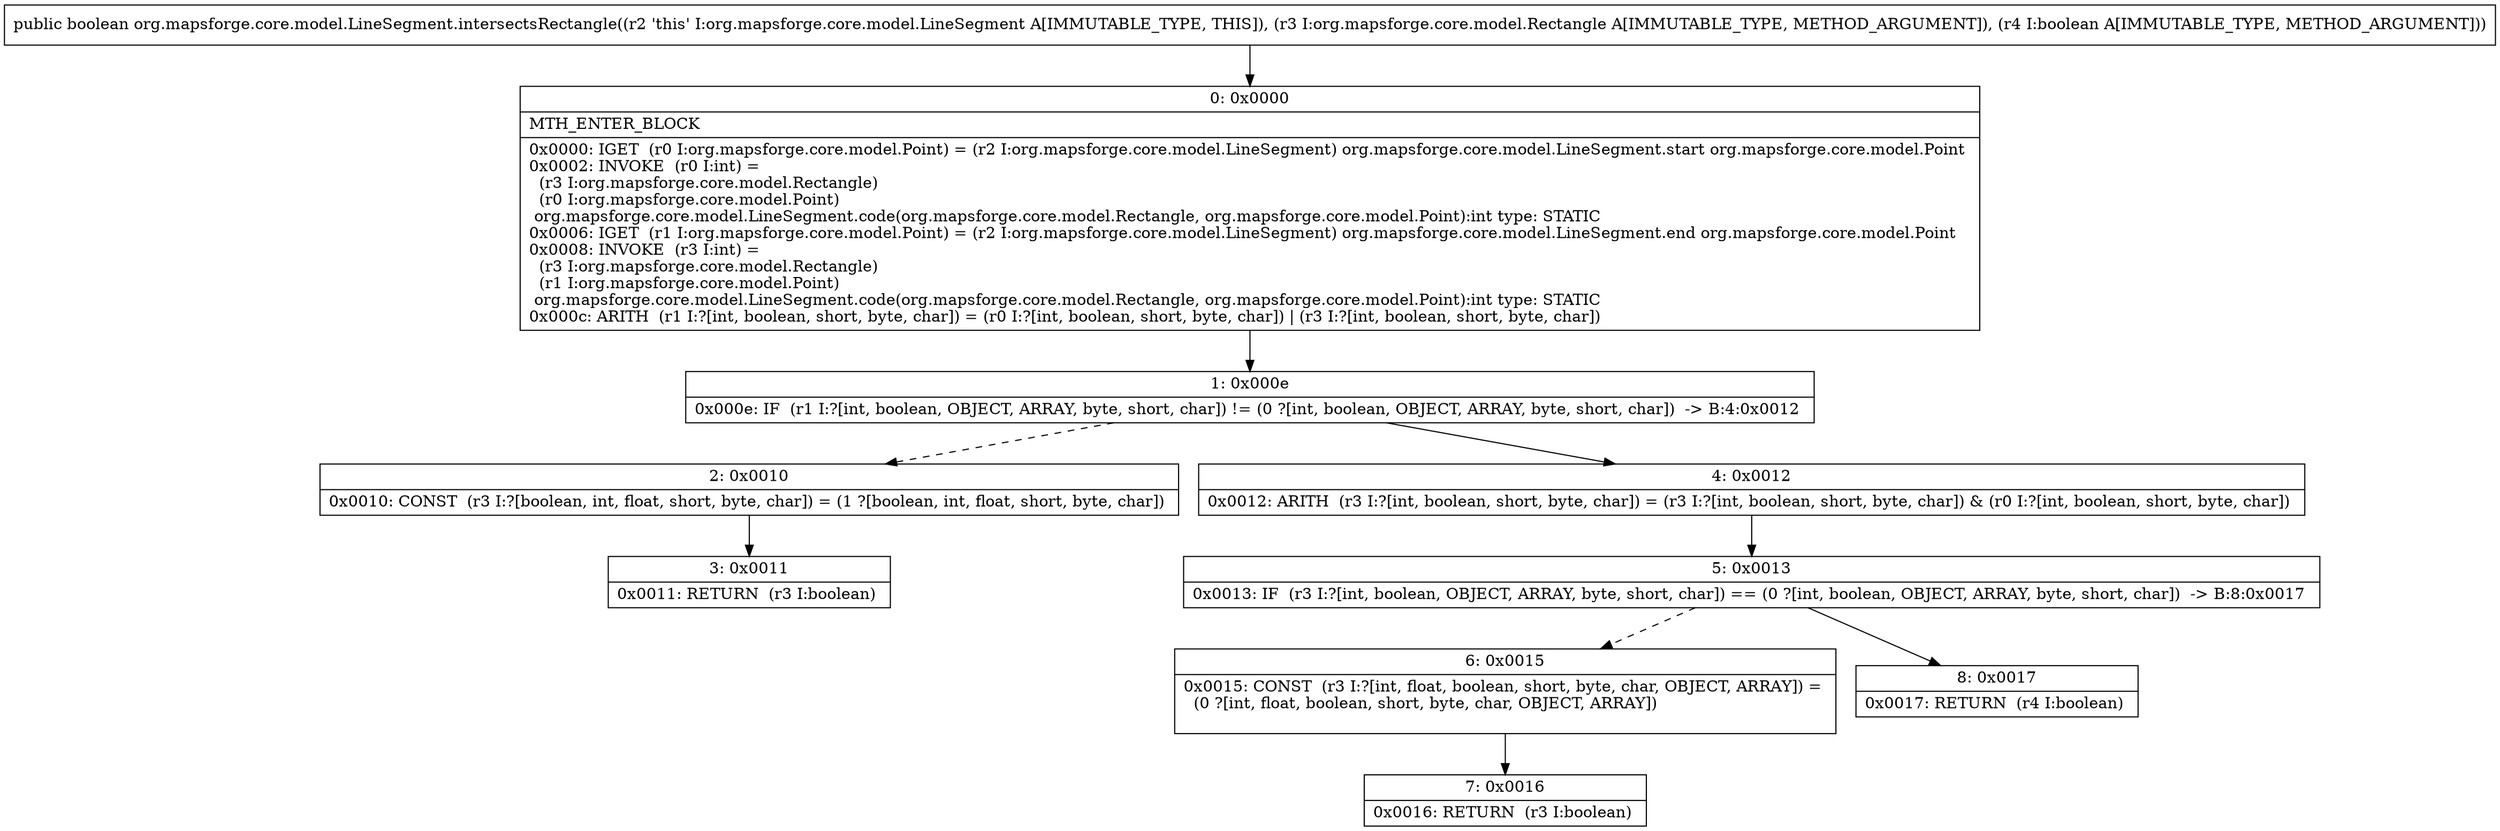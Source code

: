 digraph "CFG fororg.mapsforge.core.model.LineSegment.intersectsRectangle(Lorg\/mapsforge\/core\/model\/Rectangle;Z)Z" {
Node_0 [shape=record,label="{0\:\ 0x0000|MTH_ENTER_BLOCK\l|0x0000: IGET  (r0 I:org.mapsforge.core.model.Point) = (r2 I:org.mapsforge.core.model.LineSegment) org.mapsforge.core.model.LineSegment.start org.mapsforge.core.model.Point \l0x0002: INVOKE  (r0 I:int) = \l  (r3 I:org.mapsforge.core.model.Rectangle)\l  (r0 I:org.mapsforge.core.model.Point)\l org.mapsforge.core.model.LineSegment.code(org.mapsforge.core.model.Rectangle, org.mapsforge.core.model.Point):int type: STATIC \l0x0006: IGET  (r1 I:org.mapsforge.core.model.Point) = (r2 I:org.mapsforge.core.model.LineSegment) org.mapsforge.core.model.LineSegment.end org.mapsforge.core.model.Point \l0x0008: INVOKE  (r3 I:int) = \l  (r3 I:org.mapsforge.core.model.Rectangle)\l  (r1 I:org.mapsforge.core.model.Point)\l org.mapsforge.core.model.LineSegment.code(org.mapsforge.core.model.Rectangle, org.mapsforge.core.model.Point):int type: STATIC \l0x000c: ARITH  (r1 I:?[int, boolean, short, byte, char]) = (r0 I:?[int, boolean, short, byte, char]) \| (r3 I:?[int, boolean, short, byte, char]) \l}"];
Node_1 [shape=record,label="{1\:\ 0x000e|0x000e: IF  (r1 I:?[int, boolean, OBJECT, ARRAY, byte, short, char]) != (0 ?[int, boolean, OBJECT, ARRAY, byte, short, char])  \-\> B:4:0x0012 \l}"];
Node_2 [shape=record,label="{2\:\ 0x0010|0x0010: CONST  (r3 I:?[boolean, int, float, short, byte, char]) = (1 ?[boolean, int, float, short, byte, char]) \l}"];
Node_3 [shape=record,label="{3\:\ 0x0011|0x0011: RETURN  (r3 I:boolean) \l}"];
Node_4 [shape=record,label="{4\:\ 0x0012|0x0012: ARITH  (r3 I:?[int, boolean, short, byte, char]) = (r3 I:?[int, boolean, short, byte, char]) & (r0 I:?[int, boolean, short, byte, char]) \l}"];
Node_5 [shape=record,label="{5\:\ 0x0013|0x0013: IF  (r3 I:?[int, boolean, OBJECT, ARRAY, byte, short, char]) == (0 ?[int, boolean, OBJECT, ARRAY, byte, short, char])  \-\> B:8:0x0017 \l}"];
Node_6 [shape=record,label="{6\:\ 0x0015|0x0015: CONST  (r3 I:?[int, float, boolean, short, byte, char, OBJECT, ARRAY]) = \l  (0 ?[int, float, boolean, short, byte, char, OBJECT, ARRAY])\l \l}"];
Node_7 [shape=record,label="{7\:\ 0x0016|0x0016: RETURN  (r3 I:boolean) \l}"];
Node_8 [shape=record,label="{8\:\ 0x0017|0x0017: RETURN  (r4 I:boolean) \l}"];
MethodNode[shape=record,label="{public boolean org.mapsforge.core.model.LineSegment.intersectsRectangle((r2 'this' I:org.mapsforge.core.model.LineSegment A[IMMUTABLE_TYPE, THIS]), (r3 I:org.mapsforge.core.model.Rectangle A[IMMUTABLE_TYPE, METHOD_ARGUMENT]), (r4 I:boolean A[IMMUTABLE_TYPE, METHOD_ARGUMENT])) }"];
MethodNode -> Node_0;
Node_0 -> Node_1;
Node_1 -> Node_2[style=dashed];
Node_1 -> Node_4;
Node_2 -> Node_3;
Node_4 -> Node_5;
Node_5 -> Node_6[style=dashed];
Node_5 -> Node_8;
Node_6 -> Node_7;
}

